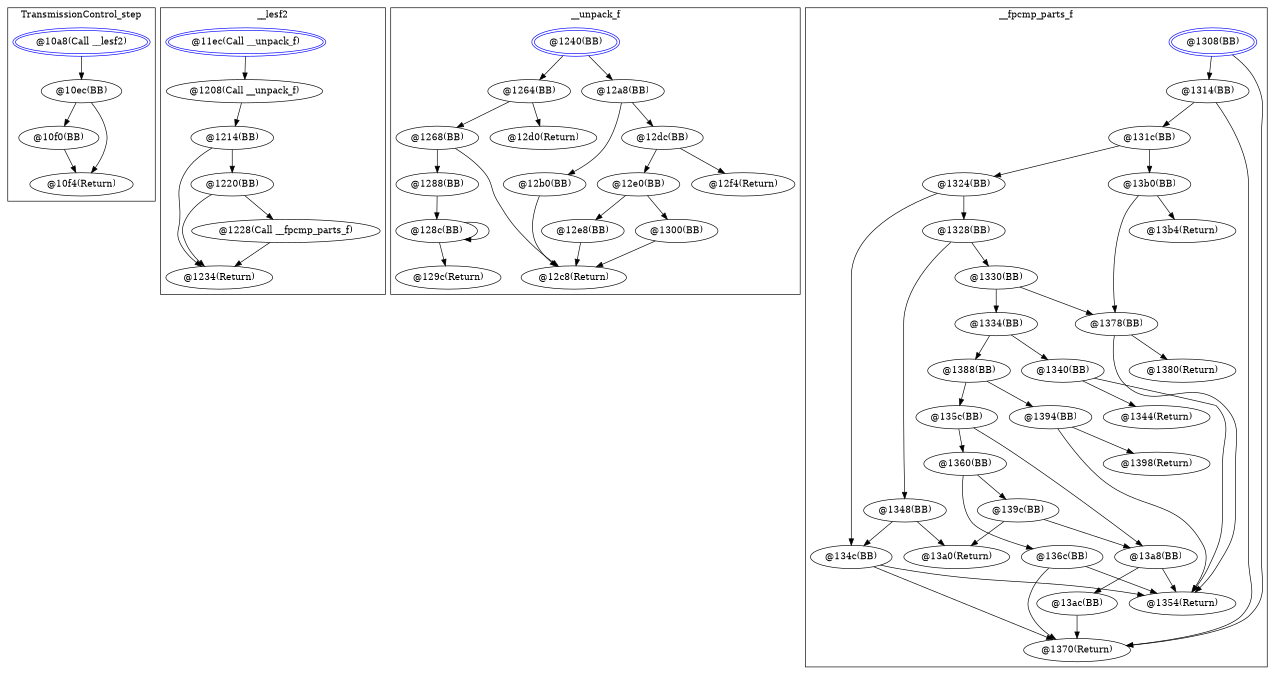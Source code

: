 digraph d {
size="8.5,7";

subgraph cluster_TransmissionControl_step {
	graph [label = "TransmissionControl_step"];
	node_10a8 [peripheries=2]
	node_10a8 [label = "@10a8(Call __lesf2)", color=blue];
	node_10ec [label = "@10ec(BB)"];
	node_10f0 [label = "@10f0(BB)"];
	node_10f4 [label = "@10f4(Return)"];
}
node_10a8 -> node_10ec;
node_10ec -> node_10f4;
node_10ec -> node_10f0;
node_10f0 -> node_10f4;

subgraph cluster___lesf2 {
	graph [label = "__lesf2"];
	node_11ec [peripheries=2]
	node_11ec [label = "@11ec(Call __unpack_f)", color=blue];
	node_1208 [label = "@1208(Call __unpack_f)"];
	node_1214 [label = "@1214(BB)"];
	node_1220 [label = "@1220(BB)"];
	node_1228 [label = "@1228(Call __fpcmp_parts_f)"];
	node_1234 [label = "@1234(Return)"];
}
node_11ec -> node_1208;
node_1208 -> node_1214;
node_1214 -> node_1234;
node_1214 -> node_1220;
node_1220 -> node_1234;
node_1220 -> node_1228;
node_1228 -> node_1234;

subgraph cluster___unpack_f {
	graph [label = "__unpack_f"];
	node_1240 [peripheries=2]
	node_1240 [label = "@1240(BB)", color=blue];
	node_1264 [label = "@1264(BB)"];
	node_1268 [label = "@1268(BB)"];
	node_1288 [label = "@1288(BB)"];
	node_128c [label = "@128c(BB)"];
	node_129c [label = "@129c(Return)"];
	node_12a8 [label = "@12a8(BB)"];
	node_12b0 [label = "@12b0(BB)"];
	node_12c8 [label = "@12c8(Return)"];
	node_12d0 [label = "@12d0(Return)"];
	node_12dc [label = "@12dc(BB)"];
	node_12e0 [label = "@12e0(BB)"];
	node_12e8 [label = "@12e8(BB)"];
	node_12f4 [label = "@12f4(Return)"];
	node_1300 [label = "@1300(BB)"];
}
node_1240 -> node_12a8;
node_1240 -> node_1264;
node_1264 -> node_12d0;
node_1264 -> node_1268;
node_1268 -> node_12c8;
node_1268 -> node_1288;
node_1288 -> node_128c;
node_128c -> node_128c;
node_128c -> node_129c;
node_12a8 -> node_12dc;
node_12a8 -> node_12b0;
node_12b0 -> node_12c8;
node_12dc -> node_12f4;
node_12dc -> node_12e0;
node_12e0 -> node_1300;
node_12e0 -> node_12e8;
node_12e8 -> node_12c8;
node_1300 -> node_12c8;

subgraph cluster___fpcmp_parts_f {
	graph [label = "__fpcmp_parts_f"];
	node_1308 [peripheries=2]
	node_1308 [label = "@1308(BB)", color=blue];
	node_1314 [label = "@1314(BB)"];
	node_131c [label = "@131c(BB)"];
	node_1324 [label = "@1324(BB)"];
	node_1328 [label = "@1328(BB)"];
	node_1330 [label = "@1330(BB)"];
	node_1334 [label = "@1334(BB)"];
	node_1340 [label = "@1340(BB)"];
	node_1344 [label = "@1344(Return)"];
	node_1348 [label = "@1348(BB)"];
	node_134c [label = "@134c(BB)"];
	node_1354 [label = "@1354(Return)"];
	node_135c [label = "@135c(BB)"];
	node_1360 [label = "@1360(BB)"];
	node_136c [label = "@136c(BB)"];
	node_1370 [label = "@1370(Return)"];
	node_1378 [label = "@1378(BB)"];
	node_1380 [label = "@1380(Return)"];
	node_1388 [label = "@1388(BB)"];
	node_1394 [label = "@1394(BB)"];
	node_1398 [label = "@1398(Return)"];
	node_139c [label = "@139c(BB)"];
	node_13a0 [label = "@13a0(Return)"];
	node_13a8 [label = "@13a8(BB)"];
	node_13ac [label = "@13ac(BB)"];
	node_13b0 [label = "@13b0(BB)"];
	node_13b4 [label = "@13b4(Return)"];
}
node_1308 -> node_1370;
node_1308 -> node_1314;
node_1314 -> node_1370;
node_1314 -> node_131c;
node_131c -> node_13b0;
node_131c -> node_1324;
node_1324 -> node_134c;
node_1324 -> node_1328;
node_1328 -> node_1348;
node_1328 -> node_1330;
node_1330 -> node_1378;
node_1330 -> node_1334;
node_1334 -> node_1388;
node_1334 -> node_1340;
node_1340 -> node_1354;
node_1340 -> node_1344;
node_1348 -> node_13a0;
node_1348 -> node_134c;
node_134c -> node_1370;
node_134c -> node_1354;
node_135c -> node_13a8;
node_135c -> node_1360;
node_1360 -> node_139c;
node_1360 -> node_136c;
node_136c -> node_1354;
node_136c -> node_1370;
node_1378 -> node_1354;
node_1378 -> node_1380;
node_1388 -> node_135c;
node_1388 -> node_1394;
node_1394 -> node_1354;
node_1394 -> node_1398;
node_139c -> node_13a8;
node_139c -> node_13a0;
node_13a8 -> node_1354;
node_13a8 -> node_13ac;
node_13ac -> node_1370;
node_13b0 -> node_1378;
node_13b0 -> node_13b4;

}
